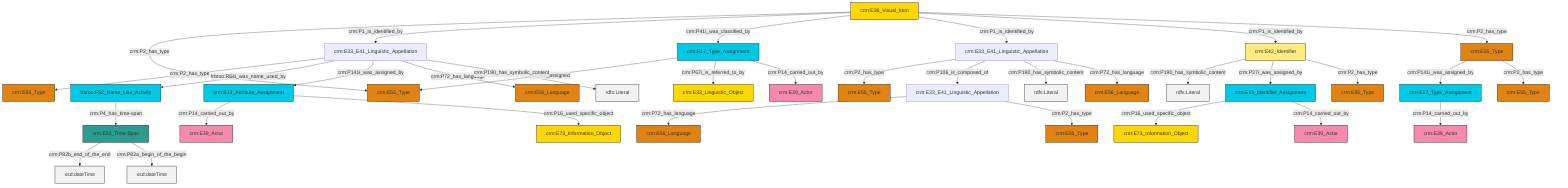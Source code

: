 graph TD
classDef Literal fill:#f2f2f2,stroke:#000000;
classDef CRM_Entity fill:#FFFFFF,stroke:#000000;
classDef Temporal_Entity fill:#00C9E6, stroke:#000000;
classDef Type fill:#E18312, stroke:#000000;
classDef Time-Span fill:#2C9C91, stroke:#000000;
classDef Appellation fill:#FFEB7F, stroke:#000000;
classDef Place fill:#008836, stroke:#000000;
classDef Persistent_Item fill:#B266B2, stroke:#000000;
classDef Conceptual_Object fill:#FFD700, stroke:#000000;
classDef Physical_Thing fill:#D2B48C, stroke:#000000;
classDef Actor fill:#f58aad, stroke:#000000;
classDef PC_Classes fill:#4ce600, stroke:#000000;
classDef Multi fill:#cccccc,stroke:#000000;

2["crm:E55_Type"]:::Type -->|crm:P141i_was_assigned_by| 3["crm:E17_Type_Assignment"]:::Temporal_Entity
10["crm:E15_Identifier_Assignment"]:::Temporal_Entity -->|crm:P16_used_specific_object| 11["crm:E73_Information_Object"]:::Conceptual_Object
12["crm:E33_E41_Linguistic_Appellation"]:::Default -->|crm:P2_has_type| 6["crm:E55_Type"]:::Type
13["crm:E42_Identifier"]:::Appellation -->|crm:P190_has_symbolic_content| 14[rdfs:Literal]:::Literal
15["crm:E33_E41_Linguistic_Appellation"]:::Default -->|crm:P2_has_type| 16["crm:E55_Type"]:::Type
17["crm:E36_Visual_Item"]:::Conceptual_Object -->|crm:P2_has_type| 18["crm:E55_Type"]:::Type
17["crm:E36_Visual_Item"]:::Conceptual_Object -->|crm:P1_is_identified_by| 15["crm:E33_E41_Linguistic_Appellation"]:::Default
25["crm:E17_Type_Assignment"]:::Temporal_Entity -->|crm:P42_assigned| 18["crm:E55_Type"]:::Type
26["frbroo:F52_Name_Use_Activity"]:::Temporal_Entity -->|crm:P4_has_time-span| 0["crm:E52_Time-Span"]:::Time-Span
0["crm:E52_Time-Span"]:::Time-Span -->|crm:P82b_end_of_the_end| 29[xsd:dateTime]:::Literal
12["crm:E33_E41_Linguistic_Appellation"]:::Default -->|crm:P106_is_composed_of| 32["crm:E33_E41_Linguistic_Appellation"]:::Default
25["crm:E17_Type_Assignment"]:::Temporal_Entity -->|crm:P67i_is_referred_to_by| 19["crm:E33_Linguistic_Object"]:::Conceptual_Object
15["crm:E33_E41_Linguistic_Appellation"]:::Default -->|frbroo:R64i_was_name_used_by| 26["frbroo:F52_Name_Use_Activity"]:::Temporal_Entity
15["crm:E33_E41_Linguistic_Appellation"]:::Default -->|crm:P141i_was_assigned_by| 8["crm:E13_Attribute_Assignment"]:::Temporal_Entity
32["crm:E33_E41_Linguistic_Appellation"]:::Default -->|crm:P72_has_language| 30["crm:E56_Language"]:::Type
15["crm:E33_E41_Linguistic_Appellation"]:::Default -->|crm:P72_has_language| 34["crm:E56_Language"]:::Type
17["crm:E36_Visual_Item"]:::Conceptual_Object -->|crm:P41i_was_classified_by| 25["crm:E17_Type_Assignment"]:::Temporal_Entity
15["crm:E33_E41_Linguistic_Appellation"]:::Default -->|crm:P190_has_symbolic_content| 35[rdfs:Literal]:::Literal
17["crm:E36_Visual_Item"]:::Conceptual_Object -->|crm:P1_is_identified_by| 12["crm:E33_E41_Linguistic_Appellation"]:::Default
10["crm:E15_Identifier_Assignment"]:::Temporal_Entity -->|crm:P14_carried_out_by| 21["crm:E39_Actor"]:::Actor
17["crm:E36_Visual_Item"]:::Conceptual_Object -->|crm:P1_is_identified_by| 13["crm:E42_Identifier"]:::Appellation
25["crm:E17_Type_Assignment"]:::Temporal_Entity -->|crm:P14_carried_out_by| 47["crm:E39_Actor"]:::Actor
0["crm:E52_Time-Span"]:::Time-Span -->|crm:P82a_begin_of_the_begin| 50[xsd:dateTime]:::Literal
8["crm:E13_Attribute_Assignment"]:::Temporal_Entity -->|crm:P14_carried_out_by| 51["crm:E39_Actor"]:::Actor
2["crm:E55_Type"]:::Type -->|crm:P2_has_type| 4["crm:E55_Type"]:::Type
32["crm:E33_E41_Linguistic_Appellation"]:::Default -->|crm:P2_has_type| 42["crm:E55_Type"]:::Type
12["crm:E33_E41_Linguistic_Appellation"]:::Default -->|crm:P190_has_symbolic_content| 53[rdfs:Literal]:::Literal
8["crm:E13_Attribute_Assignment"]:::Temporal_Entity -->|crm:P16_used_specific_object| 54["crm:E73_Information_Object"]:::Conceptual_Object
13["crm:E42_Identifier"]:::Appellation -->|crm:P37i_was_assigned_by| 10["crm:E15_Identifier_Assignment"]:::Temporal_Entity
13["crm:E42_Identifier"]:::Appellation -->|crm:P2_has_type| 45["crm:E55_Type"]:::Type
17["crm:E36_Visual_Item"]:::Conceptual_Object -->|crm:P2_has_type| 2["crm:E55_Type"]:::Type
3["crm:E17_Type_Assignment"]:::Temporal_Entity -->|crm:P14_carried_out_by| 27["crm:E39_Actor"]:::Actor
12["crm:E33_E41_Linguistic_Appellation"]:::Default -->|crm:P72_has_language| 23["crm:E56_Language"]:::Type